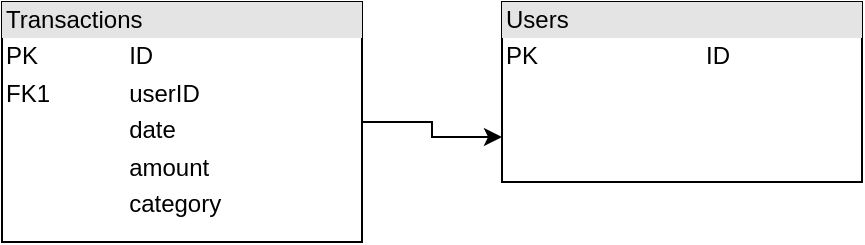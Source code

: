 <mxfile version="24.5.1" type="device">
  <diagram name="Page-1" id="9f46799a-70d6-7492-0946-bef42562c5a5">
    <mxGraphModel dx="658" dy="481" grid="1" gridSize="10" guides="1" tooltips="1" connect="1" arrows="1" fold="1" page="1" pageScale="1" pageWidth="1100" pageHeight="850" background="none" math="0" shadow="0">
      <root>
        <mxCell id="0" />
        <mxCell id="1" parent="0" />
        <mxCell id="7GTbXopin7NIB3NOjabN-1" value="&lt;div style=&quot;box-sizing:border-box;width:100%;background:#e4e4e4;padding:2px;&quot;&gt;Users&lt;/div&gt;&lt;table style=&quot;width:100%;font-size:1em;&quot; cellpadding=&quot;2&quot; cellspacing=&quot;0&quot;&gt;&lt;tbody&gt;&lt;tr&gt;&lt;td&gt;PK&lt;/td&gt;&lt;td&gt;ID&lt;/td&gt;&lt;/tr&gt;&lt;/tbody&gt;&lt;/table&gt;" style="verticalAlign=top;align=left;overflow=fill;html=1;whiteSpace=wrap;" vertex="1" parent="1">
          <mxGeometry x="340" y="480" width="180" height="90" as="geometry" />
        </mxCell>
        <mxCell id="7GTbXopin7NIB3NOjabN-5" style="edgeStyle=orthogonalEdgeStyle;rounded=0;orthogonalLoop=1;jettySize=auto;html=1;entryX=0;entryY=0.75;entryDx=0;entryDy=0;" edge="1" parent="1" source="7GTbXopin7NIB3NOjabN-2" target="7GTbXopin7NIB3NOjabN-1">
          <mxGeometry relative="1" as="geometry" />
        </mxCell>
        <mxCell id="7GTbXopin7NIB3NOjabN-2" value="&lt;div style=&quot;box-sizing:border-box;width:100%;background:#e4e4e4;padding:2px;&quot;&gt;Transactions&lt;/div&gt;&lt;table style=&quot;width:100%;font-size:1em;&quot; cellpadding=&quot;2&quot; cellspacing=&quot;0&quot;&gt;&lt;tbody&gt;&lt;tr&gt;&lt;td&gt;PK&lt;/td&gt;&lt;td&gt;ID&lt;/td&gt;&lt;/tr&gt;&lt;tr&gt;&lt;td&gt;FK1&lt;/td&gt;&lt;td&gt;userID&lt;/td&gt;&lt;/tr&gt;&lt;tr&gt;&lt;td&gt;&lt;/td&gt;&lt;td&gt;date&lt;/td&gt;&lt;/tr&gt;&lt;tr&gt;&lt;td&gt;&lt;br&gt;&lt;/td&gt;&lt;td&gt;amount&lt;/td&gt;&lt;/tr&gt;&lt;tr&gt;&lt;td&gt;&lt;br&gt;&lt;/td&gt;&lt;td&gt;category&lt;/td&gt;&lt;/tr&gt;&lt;/tbody&gt;&lt;/table&gt;" style="verticalAlign=top;align=left;overflow=fill;html=1;whiteSpace=wrap;" vertex="1" parent="1">
          <mxGeometry x="90" y="480" width="180" height="120" as="geometry" />
        </mxCell>
      </root>
    </mxGraphModel>
  </diagram>
</mxfile>
